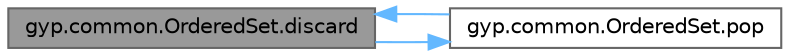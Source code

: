 digraph "gyp.common.OrderedSet.discard"
{
 // LATEX_PDF_SIZE
  bgcolor="transparent";
  edge [fontname=Helvetica,fontsize=10,labelfontname=Helvetica,labelfontsize=10];
  node [fontname=Helvetica,fontsize=10,shape=box,height=0.2,width=0.4];
  rankdir="LR";
  Node1 [id="Node000001",label="gyp.common.OrderedSet.discard",height=0.2,width=0.4,color="gray40", fillcolor="grey60", style="filled", fontcolor="black",tooltip=" "];
  Node1 -> Node2 [id="edge1_Node000001_Node000002",color="steelblue1",style="solid",tooltip=" "];
  Node2 [id="Node000002",label="gyp.common.OrderedSet.pop",height=0.2,width=0.4,color="grey40", fillcolor="white", style="filled",URL="$classgyp_1_1common_1_1_ordered_set.html#a436d6a5622ffcefa6da764ae66affd51",tooltip=" "];
  Node2 -> Node1 [id="edge2_Node000002_Node000001",color="steelblue1",style="solid",tooltip=" "];
}
